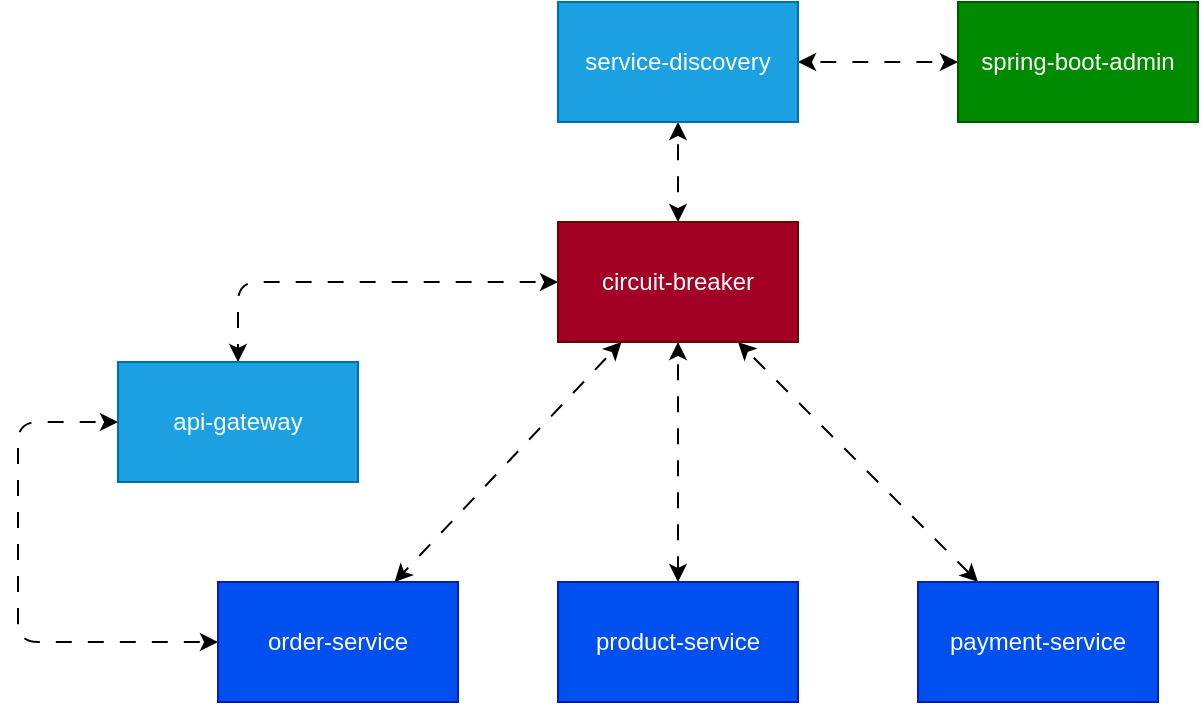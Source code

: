 <mxfile version="20.5.3" type="embed" pages="2"><diagram id="XC-l3KFPmQUoyB61InrK" name="Page-1"><mxGraphModel dx="1288" dy="1133" grid="0" gridSize="10" guides="1" tooltips="1" connect="1" arrows="1" fold="1" page="1" pageScale="1" pageWidth="827" pageHeight="1169" math="0" shadow="0"><root><mxCell id="0"/><mxCell id="1" parent="0"/><mxCell id="4" value="" style="edgeStyle=none;html=1;startArrow=classic;startFill=1;flowAnimation=1;strokeColor=default;" parent="1" source="2" target="3" edge="1"><mxGeometry relative="1" as="geometry"/></mxCell><mxCell id="15" value="" style="edgeStyle=none;html=1;dashed=1;dashPattern=8 8;startArrow=classic;startFill=1;endArrow=classic;endFill=1;flowAnimation=1;strokeColor=default;" parent="1" source="2" target="14" edge="1"><mxGeometry relative="1" as="geometry"/></mxCell><mxCell id="2" value="service-discovery" style="rounded=0;whiteSpace=wrap;html=1;fillColor=#1ba1e2;fontColor=#ffffff;strokeColor=#006EAF;" parent="1" vertex="1"><mxGeometry x="370" y="70" width="120" height="60" as="geometry"/></mxCell><mxCell id="6" value="" style="edgeStyle=none;html=1;startArrow=classic;startFill=1;exitX=0;exitY=0.5;exitDx=0;exitDy=0;flowAnimation=1;strokeColor=default;" parent="1" source="3" target="5" edge="1"><mxGeometry relative="1" as="geometry"><Array as="points"><mxPoint x="210" y="210"/></Array></mxGeometry></mxCell><mxCell id="8" value="" style="edgeStyle=none;html=1;startArrow=classic;startFill=1;flowAnimation=1;strokeColor=default;" parent="1" source="3" target="7" edge="1"><mxGeometry relative="1" as="geometry"/></mxCell><mxCell id="10" value="" style="edgeStyle=none;html=1;startArrow=classic;startFill=1;flowAnimation=1;strokeColor=default;" parent="1" source="3" target="9" edge="1"><mxGeometry relative="1" as="geometry"/></mxCell><mxCell id="12" value="" style="edgeStyle=none;html=1;startArrow=classic;startFill=1;flowAnimation=1;strokeColor=default;" parent="1" source="3" target="11" edge="1"><mxGeometry relative="1" as="geometry"/></mxCell><mxCell id="3" value="circuit-breaker" style="whiteSpace=wrap;html=1;rounded=0;fillColor=#a20025;strokeColor=#6F0000;fontColor=#ffffff;treeFolding=0;treeMoving=0;enumerate=0;comic=0;container=0;snapToPoint=0;" parent="1" vertex="1"><mxGeometry x="370" y="180" width="120" height="60" as="geometry"/></mxCell><mxCell id="5" value="api-gateway" style="whiteSpace=wrap;html=1;rounded=0;fillColor=#1ba1e2;strokeColor=#006EAF;fontColor=#ffffff;" parent="1" vertex="1"><mxGeometry x="150" y="250" width="120" height="60" as="geometry"/></mxCell><mxCell id="7" value="order-service" style="whiteSpace=wrap;html=1;rounded=0;fillColor=#0050ef;strokeColor=#001DBC;fontColor=#ffffff;" parent="1" vertex="1"><mxGeometry x="200" y="360" width="120" height="60" as="geometry"/></mxCell><mxCell id="9" value="product-service" style="whiteSpace=wrap;html=1;rounded=0;fillColor=#0050ef;strokeColor=#001DBC;fontColor=#ffffff;" parent="1" vertex="1"><mxGeometry x="370" y="360" width="120" height="60" as="geometry"/></mxCell><mxCell id="11" value="payment-service" style="whiteSpace=wrap;html=1;rounded=0;fillColor=#0050ef;strokeColor=#001DBC;fontColor=#ffffff;" parent="1" vertex="1"><mxGeometry x="550" y="360" width="120" height="60" as="geometry"/></mxCell><mxCell id="13" value="" style="endArrow=classic;dashed=1;html=1;entryX=0;entryY=0.5;entryDx=0;entryDy=0;exitX=0;exitY=0.5;exitDx=0;exitDy=0;startArrow=classic;startFill=1;endFill=1;flowAnimation=1;dashPattern=8 8;strokeColor=default;" parent="1" source="5" target="7" edge="1"><mxGeometry width="50" height="50" relative="1" as="geometry"><mxPoint x="440" y="310" as="sourcePoint"/><mxPoint x="490" y="260" as="targetPoint"/><Array as="points"><mxPoint x="100" y="280"/><mxPoint x="100" y="390"/></Array></mxGeometry></mxCell><mxCell id="14" value="spring-boot-admin" style="rounded=0;whiteSpace=wrap;html=1;fillColor=#008a00;fontColor=#ffffff;strokeColor=#005700;" parent="1" vertex="1"><mxGeometry x="570" y="70" width="120" height="60" as="geometry"/></mxCell></root></mxGraphModel></diagram><diagram id="rLZSRZBP0UH8TYipqPP0" name="Page-2"><mxGraphModel dx="1288" dy="1133" grid="1" gridSize="10" guides="1" tooltips="1" connect="1" arrows="1" fold="1" page="1" pageScale="1" pageWidth="827" pageHeight="1169" math="0" shadow="0"><root><mxCell id="0"/><mxCell id="1" parent="0"/></root></mxGraphModel></diagram></mxfile>